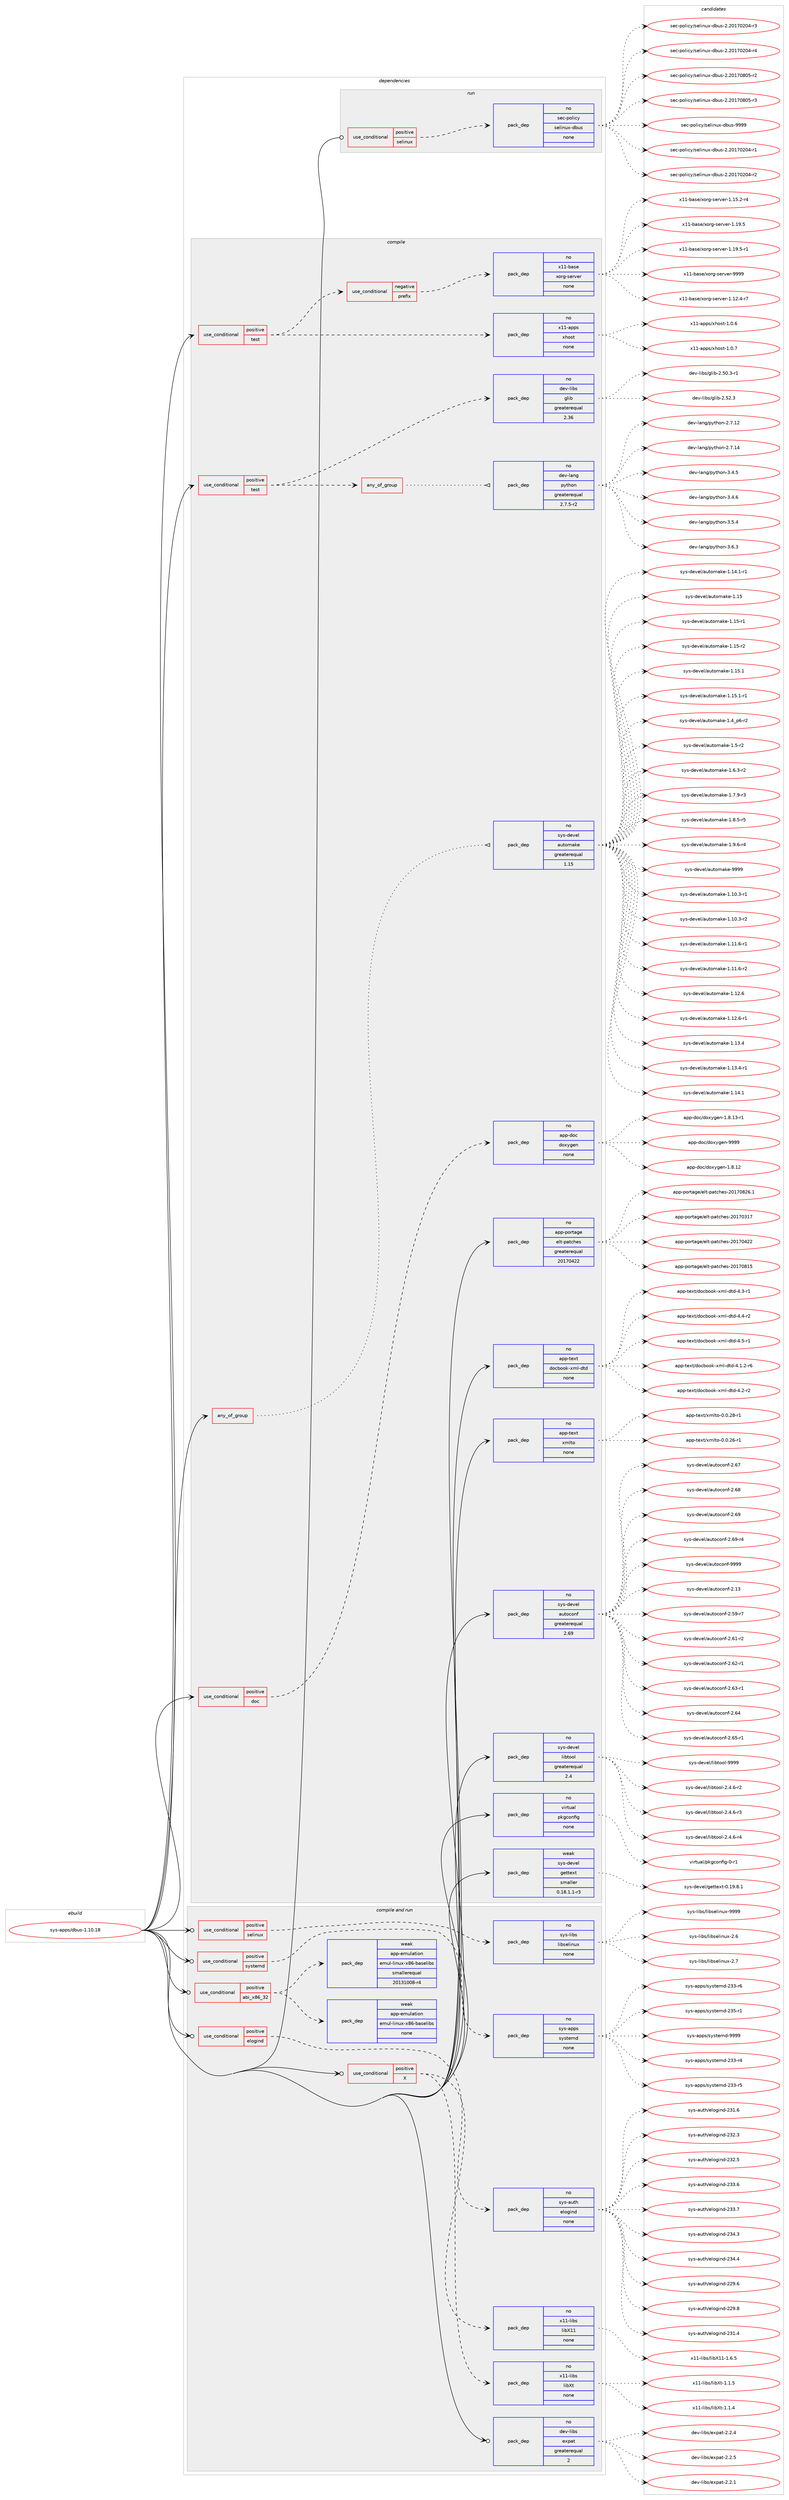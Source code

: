 digraph prolog {

# *************
# Graph options
# *************

newrank=true;
concentrate=true;
compound=true;
graph [rankdir=LR,fontname=Helvetica,fontsize=10,ranksep=1.5];#, ranksep=2.5, nodesep=0.2];
edge  [arrowhead=vee];
node  [fontname=Helvetica,fontsize=10];

# **********
# The ebuild
# **********

subgraph cluster_leftcol {
color=gray;
rank=same;
label=<<i>ebuild</i>>;
id [label="sys-apps/dbus-1.10.18", color=red, width=4, href="../sys-apps/dbus-1.10.18.svg"];
}

# ****************
# The dependencies
# ****************

subgraph cluster_midcol {
color=gray;
label=<<i>dependencies</i>>;
subgraph cluster_compile {
fillcolor="#eeeeee";
style=filled;
label=<<i>compile</i>>;
subgraph any7817 {
dependency468170 [label=<<TABLE BORDER="0" CELLBORDER="1" CELLSPACING="0" CELLPADDING="4"><TR><TD CELLPADDING="10">any_of_group</TD></TR></TABLE>>, shape=none, color=red];subgraph pack347499 {
dependency468171 [label=<<TABLE BORDER="0" CELLBORDER="1" CELLSPACING="0" CELLPADDING="4" WIDTH="220"><TR><TD ROWSPAN="6" CELLPADDING="30">pack_dep</TD></TR><TR><TD WIDTH="110">no</TD></TR><TR><TD>sys-devel</TD></TR><TR><TD>automake</TD></TR><TR><TD>greaterequal</TD></TR><TR><TD>1.15</TD></TR></TABLE>>, shape=none, color=blue];
}
dependency468170:e -> dependency468171:w [weight=20,style="dotted",arrowhead="oinv"];
}
id:e -> dependency468170:w [weight=20,style="solid",arrowhead="vee"];
subgraph cond112600 {
dependency468172 [label=<<TABLE BORDER="0" CELLBORDER="1" CELLSPACING="0" CELLPADDING="4"><TR><TD ROWSPAN="3" CELLPADDING="10">use_conditional</TD></TR><TR><TD>positive</TD></TR><TR><TD>doc</TD></TR></TABLE>>, shape=none, color=red];
subgraph pack347500 {
dependency468173 [label=<<TABLE BORDER="0" CELLBORDER="1" CELLSPACING="0" CELLPADDING="4" WIDTH="220"><TR><TD ROWSPAN="6" CELLPADDING="30">pack_dep</TD></TR><TR><TD WIDTH="110">no</TD></TR><TR><TD>app-doc</TD></TR><TR><TD>doxygen</TD></TR><TR><TD>none</TD></TR><TR><TD></TD></TR></TABLE>>, shape=none, color=blue];
}
dependency468172:e -> dependency468173:w [weight=20,style="dashed",arrowhead="vee"];
}
id:e -> dependency468172:w [weight=20,style="solid",arrowhead="vee"];
subgraph cond112601 {
dependency468174 [label=<<TABLE BORDER="0" CELLBORDER="1" CELLSPACING="0" CELLPADDING="4"><TR><TD ROWSPAN="3" CELLPADDING="10">use_conditional</TD></TR><TR><TD>positive</TD></TR><TR><TD>test</TD></TR></TABLE>>, shape=none, color=red];
subgraph cond112602 {
dependency468175 [label=<<TABLE BORDER="0" CELLBORDER="1" CELLSPACING="0" CELLPADDING="4"><TR><TD ROWSPAN="3" CELLPADDING="10">use_conditional</TD></TR><TR><TD>negative</TD></TR><TR><TD>prefix</TD></TR></TABLE>>, shape=none, color=red];
subgraph pack347501 {
dependency468176 [label=<<TABLE BORDER="0" CELLBORDER="1" CELLSPACING="0" CELLPADDING="4" WIDTH="220"><TR><TD ROWSPAN="6" CELLPADDING="30">pack_dep</TD></TR><TR><TD WIDTH="110">no</TD></TR><TR><TD>x11-base</TD></TR><TR><TD>xorg-server</TD></TR><TR><TD>none</TD></TR><TR><TD></TD></TR></TABLE>>, shape=none, color=blue];
}
dependency468175:e -> dependency468176:w [weight=20,style="dashed",arrowhead="vee"];
}
dependency468174:e -> dependency468175:w [weight=20,style="dashed",arrowhead="vee"];
subgraph pack347502 {
dependency468177 [label=<<TABLE BORDER="0" CELLBORDER="1" CELLSPACING="0" CELLPADDING="4" WIDTH="220"><TR><TD ROWSPAN="6" CELLPADDING="30">pack_dep</TD></TR><TR><TD WIDTH="110">no</TD></TR><TR><TD>x11-apps</TD></TR><TR><TD>xhost</TD></TR><TR><TD>none</TD></TR><TR><TD></TD></TR></TABLE>>, shape=none, color=blue];
}
dependency468174:e -> dependency468177:w [weight=20,style="dashed",arrowhead="vee"];
}
id:e -> dependency468174:w [weight=20,style="solid",arrowhead="vee"];
subgraph cond112603 {
dependency468178 [label=<<TABLE BORDER="0" CELLBORDER="1" CELLSPACING="0" CELLPADDING="4"><TR><TD ROWSPAN="3" CELLPADDING="10">use_conditional</TD></TR><TR><TD>positive</TD></TR><TR><TD>test</TD></TR></TABLE>>, shape=none, color=red];
subgraph pack347503 {
dependency468179 [label=<<TABLE BORDER="0" CELLBORDER="1" CELLSPACING="0" CELLPADDING="4" WIDTH="220"><TR><TD ROWSPAN="6" CELLPADDING="30">pack_dep</TD></TR><TR><TD WIDTH="110">no</TD></TR><TR><TD>dev-libs</TD></TR><TR><TD>glib</TD></TR><TR><TD>greaterequal</TD></TR><TR><TD>2.36</TD></TR></TABLE>>, shape=none, color=blue];
}
dependency468178:e -> dependency468179:w [weight=20,style="dashed",arrowhead="vee"];
subgraph any7818 {
dependency468180 [label=<<TABLE BORDER="0" CELLBORDER="1" CELLSPACING="0" CELLPADDING="4"><TR><TD CELLPADDING="10">any_of_group</TD></TR></TABLE>>, shape=none, color=red];subgraph pack347504 {
dependency468181 [label=<<TABLE BORDER="0" CELLBORDER="1" CELLSPACING="0" CELLPADDING="4" WIDTH="220"><TR><TD ROWSPAN="6" CELLPADDING="30">pack_dep</TD></TR><TR><TD WIDTH="110">no</TD></TR><TR><TD>dev-lang</TD></TR><TR><TD>python</TD></TR><TR><TD>greaterequal</TD></TR><TR><TD>2.7.5-r2</TD></TR></TABLE>>, shape=none, color=blue];
}
dependency468180:e -> dependency468181:w [weight=20,style="dotted",arrowhead="oinv"];
}
dependency468178:e -> dependency468180:w [weight=20,style="dashed",arrowhead="vee"];
}
id:e -> dependency468178:w [weight=20,style="solid",arrowhead="vee"];
subgraph pack347505 {
dependency468182 [label=<<TABLE BORDER="0" CELLBORDER="1" CELLSPACING="0" CELLPADDING="4" WIDTH="220"><TR><TD ROWSPAN="6" CELLPADDING="30">pack_dep</TD></TR><TR><TD WIDTH="110">no</TD></TR><TR><TD>app-portage</TD></TR><TR><TD>elt-patches</TD></TR><TR><TD>greaterequal</TD></TR><TR><TD>20170422</TD></TR></TABLE>>, shape=none, color=blue];
}
id:e -> dependency468182:w [weight=20,style="solid",arrowhead="vee"];
subgraph pack347506 {
dependency468183 [label=<<TABLE BORDER="0" CELLBORDER="1" CELLSPACING="0" CELLPADDING="4" WIDTH="220"><TR><TD ROWSPAN="6" CELLPADDING="30">pack_dep</TD></TR><TR><TD WIDTH="110">no</TD></TR><TR><TD>app-text</TD></TR><TR><TD>docbook-xml-dtd</TD></TR><TR><TD>none</TD></TR><TR><TD></TD></TR></TABLE>>, shape=none, color=blue];
}
id:e -> dependency468183:w [weight=20,style="solid",arrowhead="vee"];
subgraph pack347507 {
dependency468184 [label=<<TABLE BORDER="0" CELLBORDER="1" CELLSPACING="0" CELLPADDING="4" WIDTH="220"><TR><TD ROWSPAN="6" CELLPADDING="30">pack_dep</TD></TR><TR><TD WIDTH="110">no</TD></TR><TR><TD>app-text</TD></TR><TR><TD>xmlto</TD></TR><TR><TD>none</TD></TR><TR><TD></TD></TR></TABLE>>, shape=none, color=blue];
}
id:e -> dependency468184:w [weight=20,style="solid",arrowhead="vee"];
subgraph pack347508 {
dependency468185 [label=<<TABLE BORDER="0" CELLBORDER="1" CELLSPACING="0" CELLPADDING="4" WIDTH="220"><TR><TD ROWSPAN="6" CELLPADDING="30">pack_dep</TD></TR><TR><TD WIDTH="110">no</TD></TR><TR><TD>sys-devel</TD></TR><TR><TD>autoconf</TD></TR><TR><TD>greaterequal</TD></TR><TR><TD>2.69</TD></TR></TABLE>>, shape=none, color=blue];
}
id:e -> dependency468185:w [weight=20,style="solid",arrowhead="vee"];
subgraph pack347509 {
dependency468186 [label=<<TABLE BORDER="0" CELLBORDER="1" CELLSPACING="0" CELLPADDING="4" WIDTH="220"><TR><TD ROWSPAN="6" CELLPADDING="30">pack_dep</TD></TR><TR><TD WIDTH="110">no</TD></TR><TR><TD>sys-devel</TD></TR><TR><TD>libtool</TD></TR><TR><TD>greaterequal</TD></TR><TR><TD>2.4</TD></TR></TABLE>>, shape=none, color=blue];
}
id:e -> dependency468186:w [weight=20,style="solid",arrowhead="vee"];
subgraph pack347510 {
dependency468187 [label=<<TABLE BORDER="0" CELLBORDER="1" CELLSPACING="0" CELLPADDING="4" WIDTH="220"><TR><TD ROWSPAN="6" CELLPADDING="30">pack_dep</TD></TR><TR><TD WIDTH="110">no</TD></TR><TR><TD>virtual</TD></TR><TR><TD>pkgconfig</TD></TR><TR><TD>none</TD></TR><TR><TD></TD></TR></TABLE>>, shape=none, color=blue];
}
id:e -> dependency468187:w [weight=20,style="solid",arrowhead="vee"];
subgraph pack347511 {
dependency468188 [label=<<TABLE BORDER="0" CELLBORDER="1" CELLSPACING="0" CELLPADDING="4" WIDTH="220"><TR><TD ROWSPAN="6" CELLPADDING="30">pack_dep</TD></TR><TR><TD WIDTH="110">weak</TD></TR><TR><TD>sys-devel</TD></TR><TR><TD>gettext</TD></TR><TR><TD>smaller</TD></TR><TR><TD>0.18.1.1-r3</TD></TR></TABLE>>, shape=none, color=blue];
}
id:e -> dependency468188:w [weight=20,style="solid",arrowhead="vee"];
}
subgraph cluster_compileandrun {
fillcolor="#eeeeee";
style=filled;
label=<<i>compile and run</i>>;
subgraph cond112604 {
dependency468189 [label=<<TABLE BORDER="0" CELLBORDER="1" CELLSPACING="0" CELLPADDING="4"><TR><TD ROWSPAN="3" CELLPADDING="10">use_conditional</TD></TR><TR><TD>positive</TD></TR><TR><TD>X</TD></TR></TABLE>>, shape=none, color=red];
subgraph pack347512 {
dependency468190 [label=<<TABLE BORDER="0" CELLBORDER="1" CELLSPACING="0" CELLPADDING="4" WIDTH="220"><TR><TD ROWSPAN="6" CELLPADDING="30">pack_dep</TD></TR><TR><TD WIDTH="110">no</TD></TR><TR><TD>x11-libs</TD></TR><TR><TD>libX11</TD></TR><TR><TD>none</TD></TR><TR><TD></TD></TR></TABLE>>, shape=none, color=blue];
}
dependency468189:e -> dependency468190:w [weight=20,style="dashed",arrowhead="vee"];
subgraph pack347513 {
dependency468191 [label=<<TABLE BORDER="0" CELLBORDER="1" CELLSPACING="0" CELLPADDING="4" WIDTH="220"><TR><TD ROWSPAN="6" CELLPADDING="30">pack_dep</TD></TR><TR><TD WIDTH="110">no</TD></TR><TR><TD>x11-libs</TD></TR><TR><TD>libXt</TD></TR><TR><TD>none</TD></TR><TR><TD></TD></TR></TABLE>>, shape=none, color=blue];
}
dependency468189:e -> dependency468191:w [weight=20,style="dashed",arrowhead="vee"];
}
id:e -> dependency468189:w [weight=20,style="solid",arrowhead="odotvee"];
subgraph cond112605 {
dependency468192 [label=<<TABLE BORDER="0" CELLBORDER="1" CELLSPACING="0" CELLPADDING="4"><TR><TD ROWSPAN="3" CELLPADDING="10">use_conditional</TD></TR><TR><TD>positive</TD></TR><TR><TD>abi_x86_32</TD></TR></TABLE>>, shape=none, color=red];
subgraph pack347514 {
dependency468193 [label=<<TABLE BORDER="0" CELLBORDER="1" CELLSPACING="0" CELLPADDING="4" WIDTH="220"><TR><TD ROWSPAN="6" CELLPADDING="30">pack_dep</TD></TR><TR><TD WIDTH="110">weak</TD></TR><TR><TD>app-emulation</TD></TR><TR><TD>emul-linux-x86-baselibs</TD></TR><TR><TD>smallerequal</TD></TR><TR><TD>20131008-r4</TD></TR></TABLE>>, shape=none, color=blue];
}
dependency468192:e -> dependency468193:w [weight=20,style="dashed",arrowhead="vee"];
subgraph pack347515 {
dependency468194 [label=<<TABLE BORDER="0" CELLBORDER="1" CELLSPACING="0" CELLPADDING="4" WIDTH="220"><TR><TD ROWSPAN="6" CELLPADDING="30">pack_dep</TD></TR><TR><TD WIDTH="110">weak</TD></TR><TR><TD>app-emulation</TD></TR><TR><TD>emul-linux-x86-baselibs</TD></TR><TR><TD>none</TD></TR><TR><TD></TD></TR></TABLE>>, shape=none, color=blue];
}
dependency468192:e -> dependency468194:w [weight=20,style="dashed",arrowhead="vee"];
}
id:e -> dependency468192:w [weight=20,style="solid",arrowhead="odotvee"];
subgraph cond112606 {
dependency468195 [label=<<TABLE BORDER="0" CELLBORDER="1" CELLSPACING="0" CELLPADDING="4"><TR><TD ROWSPAN="3" CELLPADDING="10">use_conditional</TD></TR><TR><TD>positive</TD></TR><TR><TD>elogind</TD></TR></TABLE>>, shape=none, color=red];
subgraph pack347516 {
dependency468196 [label=<<TABLE BORDER="0" CELLBORDER="1" CELLSPACING="0" CELLPADDING="4" WIDTH="220"><TR><TD ROWSPAN="6" CELLPADDING="30">pack_dep</TD></TR><TR><TD WIDTH="110">no</TD></TR><TR><TD>sys-auth</TD></TR><TR><TD>elogind</TD></TR><TR><TD>none</TD></TR><TR><TD></TD></TR></TABLE>>, shape=none, color=blue];
}
dependency468195:e -> dependency468196:w [weight=20,style="dashed",arrowhead="vee"];
}
id:e -> dependency468195:w [weight=20,style="solid",arrowhead="odotvee"];
subgraph cond112607 {
dependency468197 [label=<<TABLE BORDER="0" CELLBORDER="1" CELLSPACING="0" CELLPADDING="4"><TR><TD ROWSPAN="3" CELLPADDING="10">use_conditional</TD></TR><TR><TD>positive</TD></TR><TR><TD>selinux</TD></TR></TABLE>>, shape=none, color=red];
subgraph pack347517 {
dependency468198 [label=<<TABLE BORDER="0" CELLBORDER="1" CELLSPACING="0" CELLPADDING="4" WIDTH="220"><TR><TD ROWSPAN="6" CELLPADDING="30">pack_dep</TD></TR><TR><TD WIDTH="110">no</TD></TR><TR><TD>sys-libs</TD></TR><TR><TD>libselinux</TD></TR><TR><TD>none</TD></TR><TR><TD></TD></TR></TABLE>>, shape=none, color=blue];
}
dependency468197:e -> dependency468198:w [weight=20,style="dashed",arrowhead="vee"];
}
id:e -> dependency468197:w [weight=20,style="solid",arrowhead="odotvee"];
subgraph cond112608 {
dependency468199 [label=<<TABLE BORDER="0" CELLBORDER="1" CELLSPACING="0" CELLPADDING="4"><TR><TD ROWSPAN="3" CELLPADDING="10">use_conditional</TD></TR><TR><TD>positive</TD></TR><TR><TD>systemd</TD></TR></TABLE>>, shape=none, color=red];
subgraph pack347518 {
dependency468200 [label=<<TABLE BORDER="0" CELLBORDER="1" CELLSPACING="0" CELLPADDING="4" WIDTH="220"><TR><TD ROWSPAN="6" CELLPADDING="30">pack_dep</TD></TR><TR><TD WIDTH="110">no</TD></TR><TR><TD>sys-apps</TD></TR><TR><TD>systemd</TD></TR><TR><TD>none</TD></TR><TR><TD></TD></TR></TABLE>>, shape=none, color=blue];
}
dependency468199:e -> dependency468200:w [weight=20,style="dashed",arrowhead="vee"];
}
id:e -> dependency468199:w [weight=20,style="solid",arrowhead="odotvee"];
subgraph pack347519 {
dependency468201 [label=<<TABLE BORDER="0" CELLBORDER="1" CELLSPACING="0" CELLPADDING="4" WIDTH="220"><TR><TD ROWSPAN="6" CELLPADDING="30">pack_dep</TD></TR><TR><TD WIDTH="110">no</TD></TR><TR><TD>dev-libs</TD></TR><TR><TD>expat</TD></TR><TR><TD>greaterequal</TD></TR><TR><TD>2</TD></TR></TABLE>>, shape=none, color=blue];
}
id:e -> dependency468201:w [weight=20,style="solid",arrowhead="odotvee"];
}
subgraph cluster_run {
fillcolor="#eeeeee";
style=filled;
label=<<i>run</i>>;
subgraph cond112609 {
dependency468202 [label=<<TABLE BORDER="0" CELLBORDER="1" CELLSPACING="0" CELLPADDING="4"><TR><TD ROWSPAN="3" CELLPADDING="10">use_conditional</TD></TR><TR><TD>positive</TD></TR><TR><TD>selinux</TD></TR></TABLE>>, shape=none, color=red];
subgraph pack347520 {
dependency468203 [label=<<TABLE BORDER="0" CELLBORDER="1" CELLSPACING="0" CELLPADDING="4" WIDTH="220"><TR><TD ROWSPAN="6" CELLPADDING="30">pack_dep</TD></TR><TR><TD WIDTH="110">no</TD></TR><TR><TD>sec-policy</TD></TR><TR><TD>selinux-dbus</TD></TR><TR><TD>none</TD></TR><TR><TD></TD></TR></TABLE>>, shape=none, color=blue];
}
dependency468202:e -> dependency468203:w [weight=20,style="dashed",arrowhead="vee"];
}
id:e -> dependency468202:w [weight=20,style="solid",arrowhead="odot"];
}
}

# **************
# The candidates
# **************

subgraph cluster_choices {
rank=same;
color=gray;
label=<<i>candidates</i>>;

subgraph choice347499 {
color=black;
nodesep=1;
choice11512111545100101118101108479711711611110997107101454946494846514511449 [label="sys-devel/automake-1.10.3-r1", color=red, width=4,href="../sys-devel/automake-1.10.3-r1.svg"];
choice11512111545100101118101108479711711611110997107101454946494846514511450 [label="sys-devel/automake-1.10.3-r2", color=red, width=4,href="../sys-devel/automake-1.10.3-r2.svg"];
choice11512111545100101118101108479711711611110997107101454946494946544511449 [label="sys-devel/automake-1.11.6-r1", color=red, width=4,href="../sys-devel/automake-1.11.6-r1.svg"];
choice11512111545100101118101108479711711611110997107101454946494946544511450 [label="sys-devel/automake-1.11.6-r2", color=red, width=4,href="../sys-devel/automake-1.11.6-r2.svg"];
choice1151211154510010111810110847971171161111099710710145494649504654 [label="sys-devel/automake-1.12.6", color=red, width=4,href="../sys-devel/automake-1.12.6.svg"];
choice11512111545100101118101108479711711611110997107101454946495046544511449 [label="sys-devel/automake-1.12.6-r1", color=red, width=4,href="../sys-devel/automake-1.12.6-r1.svg"];
choice1151211154510010111810110847971171161111099710710145494649514652 [label="sys-devel/automake-1.13.4", color=red, width=4,href="../sys-devel/automake-1.13.4.svg"];
choice11512111545100101118101108479711711611110997107101454946495146524511449 [label="sys-devel/automake-1.13.4-r1", color=red, width=4,href="../sys-devel/automake-1.13.4-r1.svg"];
choice1151211154510010111810110847971171161111099710710145494649524649 [label="sys-devel/automake-1.14.1", color=red, width=4,href="../sys-devel/automake-1.14.1.svg"];
choice11512111545100101118101108479711711611110997107101454946495246494511449 [label="sys-devel/automake-1.14.1-r1", color=red, width=4,href="../sys-devel/automake-1.14.1-r1.svg"];
choice115121115451001011181011084797117116111109971071014549464953 [label="sys-devel/automake-1.15", color=red, width=4,href="../sys-devel/automake-1.15.svg"];
choice1151211154510010111810110847971171161111099710710145494649534511449 [label="sys-devel/automake-1.15-r1", color=red, width=4,href="../sys-devel/automake-1.15-r1.svg"];
choice1151211154510010111810110847971171161111099710710145494649534511450 [label="sys-devel/automake-1.15-r2", color=red, width=4,href="../sys-devel/automake-1.15-r2.svg"];
choice1151211154510010111810110847971171161111099710710145494649534649 [label="sys-devel/automake-1.15.1", color=red, width=4,href="../sys-devel/automake-1.15.1.svg"];
choice11512111545100101118101108479711711611110997107101454946495346494511449 [label="sys-devel/automake-1.15.1-r1", color=red, width=4,href="../sys-devel/automake-1.15.1-r1.svg"];
choice115121115451001011181011084797117116111109971071014549465295112544511450 [label="sys-devel/automake-1.4_p6-r2", color=red, width=4,href="../sys-devel/automake-1.4_p6-r2.svg"];
choice11512111545100101118101108479711711611110997107101454946534511450 [label="sys-devel/automake-1.5-r2", color=red, width=4,href="../sys-devel/automake-1.5-r2.svg"];
choice115121115451001011181011084797117116111109971071014549465446514511450 [label="sys-devel/automake-1.6.3-r2", color=red, width=4,href="../sys-devel/automake-1.6.3-r2.svg"];
choice115121115451001011181011084797117116111109971071014549465546574511451 [label="sys-devel/automake-1.7.9-r3", color=red, width=4,href="../sys-devel/automake-1.7.9-r3.svg"];
choice115121115451001011181011084797117116111109971071014549465646534511453 [label="sys-devel/automake-1.8.5-r5", color=red, width=4,href="../sys-devel/automake-1.8.5-r5.svg"];
choice115121115451001011181011084797117116111109971071014549465746544511452 [label="sys-devel/automake-1.9.6-r4", color=red, width=4,href="../sys-devel/automake-1.9.6-r4.svg"];
choice115121115451001011181011084797117116111109971071014557575757 [label="sys-devel/automake-9999", color=red, width=4,href="../sys-devel/automake-9999.svg"];
dependency468171:e -> choice11512111545100101118101108479711711611110997107101454946494846514511449:w [style=dotted,weight="100"];
dependency468171:e -> choice11512111545100101118101108479711711611110997107101454946494846514511450:w [style=dotted,weight="100"];
dependency468171:e -> choice11512111545100101118101108479711711611110997107101454946494946544511449:w [style=dotted,weight="100"];
dependency468171:e -> choice11512111545100101118101108479711711611110997107101454946494946544511450:w [style=dotted,weight="100"];
dependency468171:e -> choice1151211154510010111810110847971171161111099710710145494649504654:w [style=dotted,weight="100"];
dependency468171:e -> choice11512111545100101118101108479711711611110997107101454946495046544511449:w [style=dotted,weight="100"];
dependency468171:e -> choice1151211154510010111810110847971171161111099710710145494649514652:w [style=dotted,weight="100"];
dependency468171:e -> choice11512111545100101118101108479711711611110997107101454946495146524511449:w [style=dotted,weight="100"];
dependency468171:e -> choice1151211154510010111810110847971171161111099710710145494649524649:w [style=dotted,weight="100"];
dependency468171:e -> choice11512111545100101118101108479711711611110997107101454946495246494511449:w [style=dotted,weight="100"];
dependency468171:e -> choice115121115451001011181011084797117116111109971071014549464953:w [style=dotted,weight="100"];
dependency468171:e -> choice1151211154510010111810110847971171161111099710710145494649534511449:w [style=dotted,weight="100"];
dependency468171:e -> choice1151211154510010111810110847971171161111099710710145494649534511450:w [style=dotted,weight="100"];
dependency468171:e -> choice1151211154510010111810110847971171161111099710710145494649534649:w [style=dotted,weight="100"];
dependency468171:e -> choice11512111545100101118101108479711711611110997107101454946495346494511449:w [style=dotted,weight="100"];
dependency468171:e -> choice115121115451001011181011084797117116111109971071014549465295112544511450:w [style=dotted,weight="100"];
dependency468171:e -> choice11512111545100101118101108479711711611110997107101454946534511450:w [style=dotted,weight="100"];
dependency468171:e -> choice115121115451001011181011084797117116111109971071014549465446514511450:w [style=dotted,weight="100"];
dependency468171:e -> choice115121115451001011181011084797117116111109971071014549465546574511451:w [style=dotted,weight="100"];
dependency468171:e -> choice115121115451001011181011084797117116111109971071014549465646534511453:w [style=dotted,weight="100"];
dependency468171:e -> choice115121115451001011181011084797117116111109971071014549465746544511452:w [style=dotted,weight="100"];
dependency468171:e -> choice115121115451001011181011084797117116111109971071014557575757:w [style=dotted,weight="100"];
}
subgraph choice347500 {
color=black;
nodesep=1;
choice9711211245100111994710011112012110310111045494656464950 [label="app-doc/doxygen-1.8.12", color=red, width=4,href="../app-doc/doxygen-1.8.12.svg"];
choice97112112451001119947100111120121103101110454946564649514511449 [label="app-doc/doxygen-1.8.13-r1", color=red, width=4,href="../app-doc/doxygen-1.8.13-r1.svg"];
choice971121124510011199471001111201211031011104557575757 [label="app-doc/doxygen-9999", color=red, width=4,href="../app-doc/doxygen-9999.svg"];
dependency468173:e -> choice9711211245100111994710011112012110310111045494656464950:w [style=dotted,weight="100"];
dependency468173:e -> choice97112112451001119947100111120121103101110454946564649514511449:w [style=dotted,weight="100"];
dependency468173:e -> choice971121124510011199471001111201211031011104557575757:w [style=dotted,weight="100"];
}
subgraph choice347501 {
color=black;
nodesep=1;
choice12049494598971151014712011111410345115101114118101114454946495046524511455 [label="x11-base/xorg-server-1.12.4-r7", color=red, width=4,href="../x11-base/xorg-server-1.12.4-r7.svg"];
choice12049494598971151014712011111410345115101114118101114454946495346504511452 [label="x11-base/xorg-server-1.15.2-r4", color=red, width=4,href="../x11-base/xorg-server-1.15.2-r4.svg"];
choice1204949459897115101471201111141034511510111411810111445494649574653 [label="x11-base/xorg-server-1.19.5", color=red, width=4,href="../x11-base/xorg-server-1.19.5.svg"];
choice12049494598971151014712011111410345115101114118101114454946495746534511449 [label="x11-base/xorg-server-1.19.5-r1", color=red, width=4,href="../x11-base/xorg-server-1.19.5-r1.svg"];
choice120494945989711510147120111114103451151011141181011144557575757 [label="x11-base/xorg-server-9999", color=red, width=4,href="../x11-base/xorg-server-9999.svg"];
dependency468176:e -> choice12049494598971151014712011111410345115101114118101114454946495046524511455:w [style=dotted,weight="100"];
dependency468176:e -> choice12049494598971151014712011111410345115101114118101114454946495346504511452:w [style=dotted,weight="100"];
dependency468176:e -> choice1204949459897115101471201111141034511510111411810111445494649574653:w [style=dotted,weight="100"];
dependency468176:e -> choice12049494598971151014712011111410345115101114118101114454946495746534511449:w [style=dotted,weight="100"];
dependency468176:e -> choice120494945989711510147120111114103451151011141181011144557575757:w [style=dotted,weight="100"];
}
subgraph choice347502 {
color=black;
nodesep=1;
choice1204949459711211211547120104111115116454946484654 [label="x11-apps/xhost-1.0.6", color=red, width=4,href="../x11-apps/xhost-1.0.6.svg"];
choice1204949459711211211547120104111115116454946484655 [label="x11-apps/xhost-1.0.7", color=red, width=4,href="../x11-apps/xhost-1.0.7.svg"];
dependency468177:e -> choice1204949459711211211547120104111115116454946484654:w [style=dotted,weight="100"];
dependency468177:e -> choice1204949459711211211547120104111115116454946484655:w [style=dotted,weight="100"];
}
subgraph choice347503 {
color=black;
nodesep=1;
choice10010111845108105981154710310810598455046534846514511449 [label="dev-libs/glib-2.50.3-r1", color=red, width=4,href="../dev-libs/glib-2.50.3-r1.svg"];
choice1001011184510810598115471031081059845504653504651 [label="dev-libs/glib-2.52.3", color=red, width=4,href="../dev-libs/glib-2.52.3.svg"];
dependency468179:e -> choice10010111845108105981154710310810598455046534846514511449:w [style=dotted,weight="100"];
dependency468179:e -> choice1001011184510810598115471031081059845504653504651:w [style=dotted,weight="100"];
}
subgraph choice347504 {
color=black;
nodesep=1;
choice10010111845108971101034711212111610411111045504655464950 [label="dev-lang/python-2.7.12", color=red, width=4,href="../dev-lang/python-2.7.12.svg"];
choice10010111845108971101034711212111610411111045504655464952 [label="dev-lang/python-2.7.14", color=red, width=4,href="../dev-lang/python-2.7.14.svg"];
choice100101118451089711010347112121116104111110455146524653 [label="dev-lang/python-3.4.5", color=red, width=4,href="../dev-lang/python-3.4.5.svg"];
choice100101118451089711010347112121116104111110455146524654 [label="dev-lang/python-3.4.6", color=red, width=4,href="../dev-lang/python-3.4.6.svg"];
choice100101118451089711010347112121116104111110455146534652 [label="dev-lang/python-3.5.4", color=red, width=4,href="../dev-lang/python-3.5.4.svg"];
choice100101118451089711010347112121116104111110455146544651 [label="dev-lang/python-3.6.3", color=red, width=4,href="../dev-lang/python-3.6.3.svg"];
dependency468181:e -> choice10010111845108971101034711212111610411111045504655464950:w [style=dotted,weight="100"];
dependency468181:e -> choice10010111845108971101034711212111610411111045504655464952:w [style=dotted,weight="100"];
dependency468181:e -> choice100101118451089711010347112121116104111110455146524653:w [style=dotted,weight="100"];
dependency468181:e -> choice100101118451089711010347112121116104111110455146524654:w [style=dotted,weight="100"];
dependency468181:e -> choice100101118451089711010347112121116104111110455146534652:w [style=dotted,weight="100"];
dependency468181:e -> choice100101118451089711010347112121116104111110455146544651:w [style=dotted,weight="100"];
}
subgraph choice347505 {
color=black;
nodesep=1;
choice97112112451121111141169710310147101108116451129711699104101115455048495548514955 [label="app-portage/elt-patches-20170317", color=red, width=4,href="../app-portage/elt-patches-20170317.svg"];
choice97112112451121111141169710310147101108116451129711699104101115455048495548525050 [label="app-portage/elt-patches-20170422", color=red, width=4,href="../app-portage/elt-patches-20170422.svg"];
choice97112112451121111141169710310147101108116451129711699104101115455048495548564953 [label="app-portage/elt-patches-20170815", color=red, width=4,href="../app-portage/elt-patches-20170815.svg"];
choice971121124511211111411697103101471011081164511297116991041011154550484955485650544649 [label="app-portage/elt-patches-20170826.1", color=red, width=4,href="../app-portage/elt-patches-20170826.1.svg"];
dependency468182:e -> choice97112112451121111141169710310147101108116451129711699104101115455048495548514955:w [style=dotted,weight="100"];
dependency468182:e -> choice97112112451121111141169710310147101108116451129711699104101115455048495548525050:w [style=dotted,weight="100"];
dependency468182:e -> choice97112112451121111141169710310147101108116451129711699104101115455048495548564953:w [style=dotted,weight="100"];
dependency468182:e -> choice971121124511211111411697103101471011081164511297116991041011154550484955485650544649:w [style=dotted,weight="100"];
}
subgraph choice347506 {
color=black;
nodesep=1;
choice971121124511610112011647100111999811111110745120109108451001161004552464946504511454 [label="app-text/docbook-xml-dtd-4.1.2-r6", color=red, width=4,href="../app-text/docbook-xml-dtd-4.1.2-r6.svg"];
choice97112112451161011201164710011199981111111074512010910845100116100455246504511450 [label="app-text/docbook-xml-dtd-4.2-r2", color=red, width=4,href="../app-text/docbook-xml-dtd-4.2-r2.svg"];
choice97112112451161011201164710011199981111111074512010910845100116100455246514511449 [label="app-text/docbook-xml-dtd-4.3-r1", color=red, width=4,href="../app-text/docbook-xml-dtd-4.3-r1.svg"];
choice97112112451161011201164710011199981111111074512010910845100116100455246524511450 [label="app-text/docbook-xml-dtd-4.4-r2", color=red, width=4,href="../app-text/docbook-xml-dtd-4.4-r2.svg"];
choice97112112451161011201164710011199981111111074512010910845100116100455246534511449 [label="app-text/docbook-xml-dtd-4.5-r1", color=red, width=4,href="../app-text/docbook-xml-dtd-4.5-r1.svg"];
dependency468183:e -> choice971121124511610112011647100111999811111110745120109108451001161004552464946504511454:w [style=dotted,weight="100"];
dependency468183:e -> choice97112112451161011201164710011199981111111074512010910845100116100455246504511450:w [style=dotted,weight="100"];
dependency468183:e -> choice97112112451161011201164710011199981111111074512010910845100116100455246514511449:w [style=dotted,weight="100"];
dependency468183:e -> choice97112112451161011201164710011199981111111074512010910845100116100455246524511450:w [style=dotted,weight="100"];
dependency468183:e -> choice97112112451161011201164710011199981111111074512010910845100116100455246534511449:w [style=dotted,weight="100"];
}
subgraph choice347507 {
color=black;
nodesep=1;
choice971121124511610112011647120109108116111454846484650544511449 [label="app-text/xmlto-0.0.26-r1", color=red, width=4,href="../app-text/xmlto-0.0.26-r1.svg"];
choice971121124511610112011647120109108116111454846484650564511449 [label="app-text/xmlto-0.0.28-r1", color=red, width=4,href="../app-text/xmlto-0.0.28-r1.svg"];
dependency468184:e -> choice971121124511610112011647120109108116111454846484650544511449:w [style=dotted,weight="100"];
dependency468184:e -> choice971121124511610112011647120109108116111454846484650564511449:w [style=dotted,weight="100"];
}
subgraph choice347508 {
color=black;
nodesep=1;
choice115121115451001011181011084797117116111991111101024550464951 [label="sys-devel/autoconf-2.13", color=red, width=4,href="../sys-devel/autoconf-2.13.svg"];
choice1151211154510010111810110847971171161119911111010245504653574511455 [label="sys-devel/autoconf-2.59-r7", color=red, width=4,href="../sys-devel/autoconf-2.59-r7.svg"];
choice1151211154510010111810110847971171161119911111010245504654494511450 [label="sys-devel/autoconf-2.61-r2", color=red, width=4,href="../sys-devel/autoconf-2.61-r2.svg"];
choice1151211154510010111810110847971171161119911111010245504654504511449 [label="sys-devel/autoconf-2.62-r1", color=red, width=4,href="../sys-devel/autoconf-2.62-r1.svg"];
choice1151211154510010111810110847971171161119911111010245504654514511449 [label="sys-devel/autoconf-2.63-r1", color=red, width=4,href="../sys-devel/autoconf-2.63-r1.svg"];
choice115121115451001011181011084797117116111991111101024550465452 [label="sys-devel/autoconf-2.64", color=red, width=4,href="../sys-devel/autoconf-2.64.svg"];
choice1151211154510010111810110847971171161119911111010245504654534511449 [label="sys-devel/autoconf-2.65-r1", color=red, width=4,href="../sys-devel/autoconf-2.65-r1.svg"];
choice115121115451001011181011084797117116111991111101024550465455 [label="sys-devel/autoconf-2.67", color=red, width=4,href="../sys-devel/autoconf-2.67.svg"];
choice115121115451001011181011084797117116111991111101024550465456 [label="sys-devel/autoconf-2.68", color=red, width=4,href="../sys-devel/autoconf-2.68.svg"];
choice115121115451001011181011084797117116111991111101024550465457 [label="sys-devel/autoconf-2.69", color=red, width=4,href="../sys-devel/autoconf-2.69.svg"];
choice1151211154510010111810110847971171161119911111010245504654574511452 [label="sys-devel/autoconf-2.69-r4", color=red, width=4,href="../sys-devel/autoconf-2.69-r4.svg"];
choice115121115451001011181011084797117116111991111101024557575757 [label="sys-devel/autoconf-9999", color=red, width=4,href="../sys-devel/autoconf-9999.svg"];
dependency468185:e -> choice115121115451001011181011084797117116111991111101024550464951:w [style=dotted,weight="100"];
dependency468185:e -> choice1151211154510010111810110847971171161119911111010245504653574511455:w [style=dotted,weight="100"];
dependency468185:e -> choice1151211154510010111810110847971171161119911111010245504654494511450:w [style=dotted,weight="100"];
dependency468185:e -> choice1151211154510010111810110847971171161119911111010245504654504511449:w [style=dotted,weight="100"];
dependency468185:e -> choice1151211154510010111810110847971171161119911111010245504654514511449:w [style=dotted,weight="100"];
dependency468185:e -> choice115121115451001011181011084797117116111991111101024550465452:w [style=dotted,weight="100"];
dependency468185:e -> choice1151211154510010111810110847971171161119911111010245504654534511449:w [style=dotted,weight="100"];
dependency468185:e -> choice115121115451001011181011084797117116111991111101024550465455:w [style=dotted,weight="100"];
dependency468185:e -> choice115121115451001011181011084797117116111991111101024550465456:w [style=dotted,weight="100"];
dependency468185:e -> choice115121115451001011181011084797117116111991111101024550465457:w [style=dotted,weight="100"];
dependency468185:e -> choice1151211154510010111810110847971171161119911111010245504654574511452:w [style=dotted,weight="100"];
dependency468185:e -> choice115121115451001011181011084797117116111991111101024557575757:w [style=dotted,weight="100"];
}
subgraph choice347509 {
color=black;
nodesep=1;
choice1151211154510010111810110847108105981161111111084550465246544511450 [label="sys-devel/libtool-2.4.6-r2", color=red, width=4,href="../sys-devel/libtool-2.4.6-r2.svg"];
choice1151211154510010111810110847108105981161111111084550465246544511451 [label="sys-devel/libtool-2.4.6-r3", color=red, width=4,href="../sys-devel/libtool-2.4.6-r3.svg"];
choice1151211154510010111810110847108105981161111111084550465246544511452 [label="sys-devel/libtool-2.4.6-r4", color=red, width=4,href="../sys-devel/libtool-2.4.6-r4.svg"];
choice1151211154510010111810110847108105981161111111084557575757 [label="sys-devel/libtool-9999", color=red, width=4,href="../sys-devel/libtool-9999.svg"];
dependency468186:e -> choice1151211154510010111810110847108105981161111111084550465246544511450:w [style=dotted,weight="100"];
dependency468186:e -> choice1151211154510010111810110847108105981161111111084550465246544511451:w [style=dotted,weight="100"];
dependency468186:e -> choice1151211154510010111810110847108105981161111111084550465246544511452:w [style=dotted,weight="100"];
dependency468186:e -> choice1151211154510010111810110847108105981161111111084557575757:w [style=dotted,weight="100"];
}
subgraph choice347510 {
color=black;
nodesep=1;
choice11810511411611797108471121071039911111010210510345484511449 [label="virtual/pkgconfig-0-r1", color=red, width=4,href="../virtual/pkgconfig-0-r1.svg"];
dependency468187:e -> choice11810511411611797108471121071039911111010210510345484511449:w [style=dotted,weight="100"];
}
subgraph choice347511 {
color=black;
nodesep=1;
choice1151211154510010111810110847103101116116101120116454846495746564649 [label="sys-devel/gettext-0.19.8.1", color=red, width=4,href="../sys-devel/gettext-0.19.8.1.svg"];
dependency468188:e -> choice1151211154510010111810110847103101116116101120116454846495746564649:w [style=dotted,weight="100"];
}
subgraph choice347512 {
color=black;
nodesep=1;
choice120494945108105981154710810598884949454946544653 [label="x11-libs/libX11-1.6.5", color=red, width=4,href="../x11-libs/libX11-1.6.5.svg"];
dependency468190:e -> choice120494945108105981154710810598884949454946544653:w [style=dotted,weight="100"];
}
subgraph choice347513 {
color=black;
nodesep=1;
choice12049494510810598115471081059888116454946494652 [label="x11-libs/libXt-1.1.4", color=red, width=4,href="../x11-libs/libXt-1.1.4.svg"];
choice12049494510810598115471081059888116454946494653 [label="x11-libs/libXt-1.1.5", color=red, width=4,href="../x11-libs/libXt-1.1.5.svg"];
dependency468191:e -> choice12049494510810598115471081059888116454946494652:w [style=dotted,weight="100"];
dependency468191:e -> choice12049494510810598115471081059888116454946494653:w [style=dotted,weight="100"];
}
subgraph choice347514 {
color=black;
nodesep=1;
}
subgraph choice347515 {
color=black;
nodesep=1;
}
subgraph choice347516 {
color=black;
nodesep=1;
choice115121115459711711610447101108111103105110100455050574654 [label="sys-auth/elogind-229.6", color=red, width=4,href="../sys-auth/elogind-229.6.svg"];
choice115121115459711711610447101108111103105110100455050574656 [label="sys-auth/elogind-229.8", color=red, width=4,href="../sys-auth/elogind-229.8.svg"];
choice115121115459711711610447101108111103105110100455051494652 [label="sys-auth/elogind-231.4", color=red, width=4,href="../sys-auth/elogind-231.4.svg"];
choice115121115459711711610447101108111103105110100455051494654 [label="sys-auth/elogind-231.6", color=red, width=4,href="../sys-auth/elogind-231.6.svg"];
choice115121115459711711610447101108111103105110100455051504651 [label="sys-auth/elogind-232.3", color=red, width=4,href="../sys-auth/elogind-232.3.svg"];
choice115121115459711711610447101108111103105110100455051504653 [label="sys-auth/elogind-232.5", color=red, width=4,href="../sys-auth/elogind-232.5.svg"];
choice115121115459711711610447101108111103105110100455051514654 [label="sys-auth/elogind-233.6", color=red, width=4,href="../sys-auth/elogind-233.6.svg"];
choice115121115459711711610447101108111103105110100455051514655 [label="sys-auth/elogind-233.7", color=red, width=4,href="../sys-auth/elogind-233.7.svg"];
choice115121115459711711610447101108111103105110100455051524651 [label="sys-auth/elogind-234.3", color=red, width=4,href="../sys-auth/elogind-234.3.svg"];
choice115121115459711711610447101108111103105110100455051524652 [label="sys-auth/elogind-234.4", color=red, width=4,href="../sys-auth/elogind-234.4.svg"];
dependency468196:e -> choice115121115459711711610447101108111103105110100455050574654:w [style=dotted,weight="100"];
dependency468196:e -> choice115121115459711711610447101108111103105110100455050574656:w [style=dotted,weight="100"];
dependency468196:e -> choice115121115459711711610447101108111103105110100455051494652:w [style=dotted,weight="100"];
dependency468196:e -> choice115121115459711711610447101108111103105110100455051494654:w [style=dotted,weight="100"];
dependency468196:e -> choice115121115459711711610447101108111103105110100455051504651:w [style=dotted,weight="100"];
dependency468196:e -> choice115121115459711711610447101108111103105110100455051504653:w [style=dotted,weight="100"];
dependency468196:e -> choice115121115459711711610447101108111103105110100455051514654:w [style=dotted,weight="100"];
dependency468196:e -> choice115121115459711711610447101108111103105110100455051514655:w [style=dotted,weight="100"];
dependency468196:e -> choice115121115459711711610447101108111103105110100455051524651:w [style=dotted,weight="100"];
dependency468196:e -> choice115121115459711711610447101108111103105110100455051524652:w [style=dotted,weight="100"];
}
subgraph choice347517 {
color=black;
nodesep=1;
choice1151211154510810598115471081059811510110810511011712045504654 [label="sys-libs/libselinux-2.6", color=red, width=4,href="../sys-libs/libselinux-2.6.svg"];
choice1151211154510810598115471081059811510110810511011712045504655 [label="sys-libs/libselinux-2.7", color=red, width=4,href="../sys-libs/libselinux-2.7.svg"];
choice115121115451081059811547108105981151011081051101171204557575757 [label="sys-libs/libselinux-9999", color=red, width=4,href="../sys-libs/libselinux-9999.svg"];
dependency468198:e -> choice1151211154510810598115471081059811510110810511011712045504654:w [style=dotted,weight="100"];
dependency468198:e -> choice1151211154510810598115471081059811510110810511011712045504655:w [style=dotted,weight="100"];
dependency468198:e -> choice115121115451081059811547108105981151011081051101171204557575757:w [style=dotted,weight="100"];
}
subgraph choice347518 {
color=black;
nodesep=1;
choice115121115459711211211547115121115116101109100455051514511452 [label="sys-apps/systemd-233-r4", color=red, width=4,href="../sys-apps/systemd-233-r4.svg"];
choice115121115459711211211547115121115116101109100455051514511453 [label="sys-apps/systemd-233-r5", color=red, width=4,href="../sys-apps/systemd-233-r5.svg"];
choice115121115459711211211547115121115116101109100455051514511454 [label="sys-apps/systemd-233-r6", color=red, width=4,href="../sys-apps/systemd-233-r6.svg"];
choice115121115459711211211547115121115116101109100455051534511449 [label="sys-apps/systemd-235-r1", color=red, width=4,href="../sys-apps/systemd-235-r1.svg"];
choice1151211154597112112115471151211151161011091004557575757 [label="sys-apps/systemd-9999", color=red, width=4,href="../sys-apps/systemd-9999.svg"];
dependency468200:e -> choice115121115459711211211547115121115116101109100455051514511452:w [style=dotted,weight="100"];
dependency468200:e -> choice115121115459711211211547115121115116101109100455051514511453:w [style=dotted,weight="100"];
dependency468200:e -> choice115121115459711211211547115121115116101109100455051514511454:w [style=dotted,weight="100"];
dependency468200:e -> choice115121115459711211211547115121115116101109100455051534511449:w [style=dotted,weight="100"];
dependency468200:e -> choice1151211154597112112115471151211151161011091004557575757:w [style=dotted,weight="100"];
}
subgraph choice347519 {
color=black;
nodesep=1;
choice10010111845108105981154710112011297116455046504649 [label="dev-libs/expat-2.2.1", color=red, width=4,href="../dev-libs/expat-2.2.1.svg"];
choice10010111845108105981154710112011297116455046504652 [label="dev-libs/expat-2.2.4", color=red, width=4,href="../dev-libs/expat-2.2.4.svg"];
choice10010111845108105981154710112011297116455046504653 [label="dev-libs/expat-2.2.5", color=red, width=4,href="../dev-libs/expat-2.2.5.svg"];
dependency468201:e -> choice10010111845108105981154710112011297116455046504649:w [style=dotted,weight="100"];
dependency468201:e -> choice10010111845108105981154710112011297116455046504652:w [style=dotted,weight="100"];
dependency468201:e -> choice10010111845108105981154710112011297116455046504653:w [style=dotted,weight="100"];
}
subgraph choice347520 {
color=black;
nodesep=1;
choice11510199451121111081059912147115101108105110117120451009811711545504650484955485048524511449 [label="sec-policy/selinux-dbus-2.20170204-r1", color=red, width=4,href="../sec-policy/selinux-dbus-2.20170204-r1.svg"];
choice11510199451121111081059912147115101108105110117120451009811711545504650484955485048524511450 [label="sec-policy/selinux-dbus-2.20170204-r2", color=red, width=4,href="../sec-policy/selinux-dbus-2.20170204-r2.svg"];
choice11510199451121111081059912147115101108105110117120451009811711545504650484955485048524511451 [label="sec-policy/selinux-dbus-2.20170204-r3", color=red, width=4,href="../sec-policy/selinux-dbus-2.20170204-r3.svg"];
choice11510199451121111081059912147115101108105110117120451009811711545504650484955485048524511452 [label="sec-policy/selinux-dbus-2.20170204-r4", color=red, width=4,href="../sec-policy/selinux-dbus-2.20170204-r4.svg"];
choice11510199451121111081059912147115101108105110117120451009811711545504650484955485648534511450 [label="sec-policy/selinux-dbus-2.20170805-r2", color=red, width=4,href="../sec-policy/selinux-dbus-2.20170805-r2.svg"];
choice11510199451121111081059912147115101108105110117120451009811711545504650484955485648534511451 [label="sec-policy/selinux-dbus-2.20170805-r3", color=red, width=4,href="../sec-policy/selinux-dbus-2.20170805-r3.svg"];
choice1151019945112111108105991214711510110810511011712045100981171154557575757 [label="sec-policy/selinux-dbus-9999", color=red, width=4,href="../sec-policy/selinux-dbus-9999.svg"];
dependency468203:e -> choice11510199451121111081059912147115101108105110117120451009811711545504650484955485048524511449:w [style=dotted,weight="100"];
dependency468203:e -> choice11510199451121111081059912147115101108105110117120451009811711545504650484955485048524511450:w [style=dotted,weight="100"];
dependency468203:e -> choice11510199451121111081059912147115101108105110117120451009811711545504650484955485048524511451:w [style=dotted,weight="100"];
dependency468203:e -> choice11510199451121111081059912147115101108105110117120451009811711545504650484955485048524511452:w [style=dotted,weight="100"];
dependency468203:e -> choice11510199451121111081059912147115101108105110117120451009811711545504650484955485648534511450:w [style=dotted,weight="100"];
dependency468203:e -> choice11510199451121111081059912147115101108105110117120451009811711545504650484955485648534511451:w [style=dotted,weight="100"];
dependency468203:e -> choice1151019945112111108105991214711510110810511011712045100981171154557575757:w [style=dotted,weight="100"];
}
}

}
